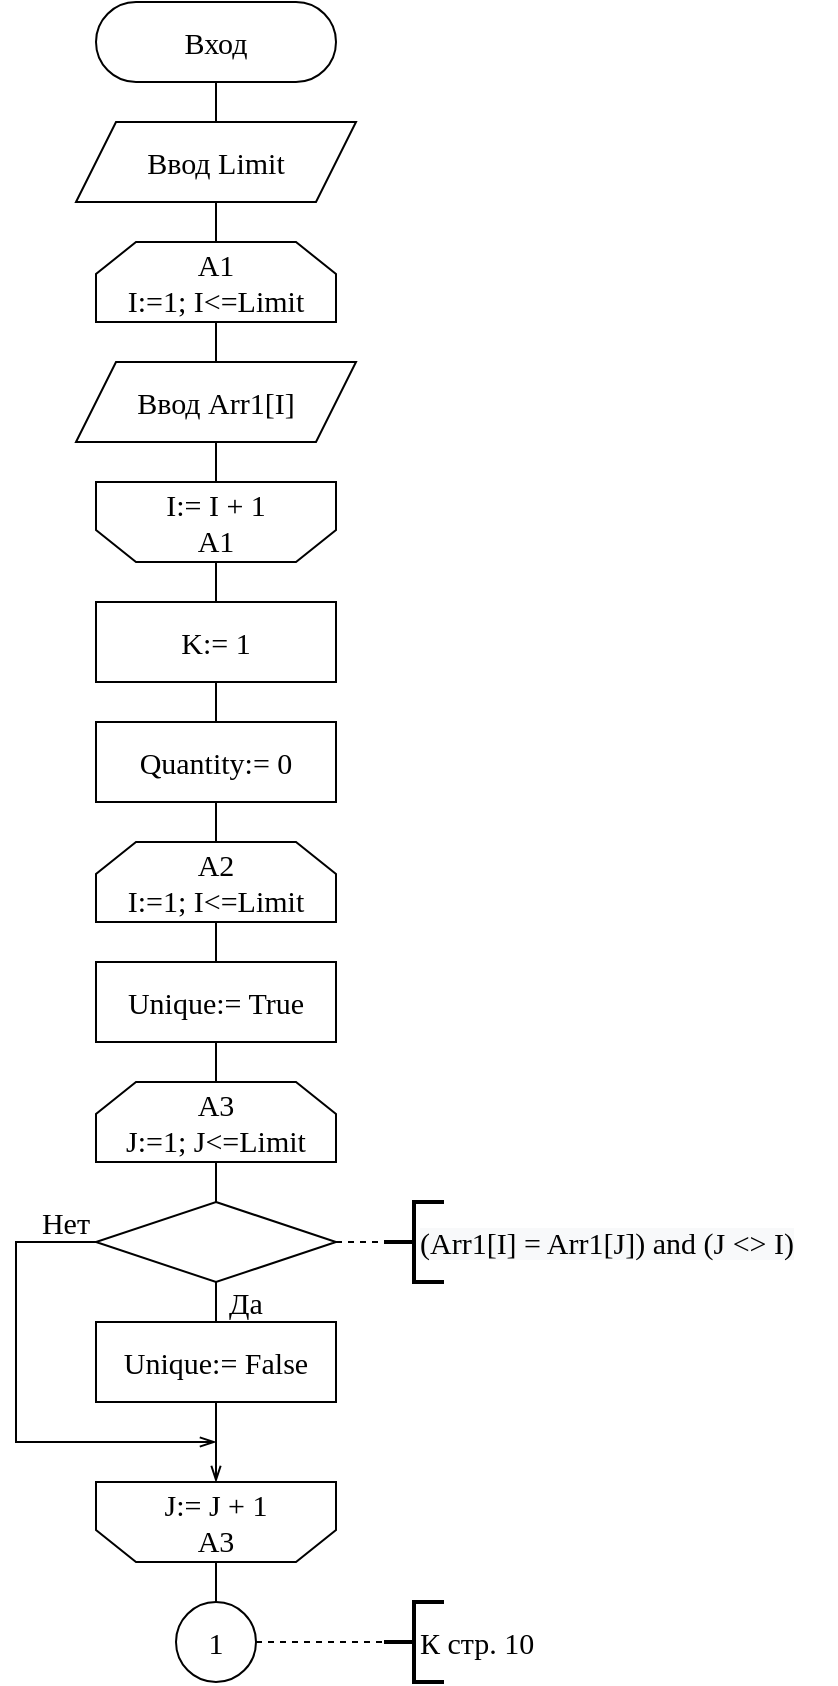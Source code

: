 <mxfile version="15.4.0" type="device" pages="2"><diagram id="NPvSdvlaTlUcpykFG2JV" name="Страница 1"><mxGraphModel dx="1038" dy="616" grid="1" gridSize="10" guides="1" tooltips="1" connect="1" arrows="1" fold="1" page="1" pageScale="1" pageWidth="827" pageHeight="1169" math="0" shadow="0"><root><mxCell id="0"/><mxCell id="1" parent="0"/><mxCell id="eSQEqvXdo19d0b-6OuBX-1" value="Вход" style="rounded=1;whiteSpace=wrap;html=1;arcSize=50;fontSize=15;fontFamily=Times New Roman;" parent="1" vertex="1"><mxGeometry x="240" y="40" width="120" height="40" as="geometry"/></mxCell><mxCell id="eSQEqvXdo19d0b-6OuBX-2" value="Ввод&amp;nbsp;Limit" style="shape=parallelogram;perimeter=parallelogramPerimeter;whiteSpace=wrap;html=1;fixedSize=1;fontSize=15;fontFamily=Times New Roman;" parent="1" vertex="1"><mxGeometry x="230" y="100" width="140" height="40" as="geometry"/></mxCell><mxCell id="eSQEqvXdo19d0b-6OuBX-3" value="Ввод&amp;nbsp;Arr1[I]" style="shape=parallelogram;perimeter=parallelogramPerimeter;whiteSpace=wrap;html=1;fixedSize=1;fontSize=15;fontFamily=Times New Roman;" parent="1" vertex="1"><mxGeometry x="230" y="220" width="140" height="40" as="geometry"/></mxCell><mxCell id="eSQEqvXdo19d0b-6OuBX-4" value="А1&lt;br style=&quot;font-size: 15px;&quot;&gt;I:=1; I&amp;lt;=Limit" style="shape=loopLimit;whiteSpace=wrap;html=1;fontSize=15;fontFamily=Times New Roman;" parent="1" vertex="1"><mxGeometry x="240" y="160" width="120" height="40" as="geometry"/></mxCell><mxCell id="eSQEqvXdo19d0b-6OuBX-5" value="I:= I + 1&lt;br style=&quot;font-size: 15px;&quot;&gt;A1" style="shape=loopLimit;whiteSpace=wrap;html=1;direction=west;fontSize=15;fontFamily=Times New Roman;" parent="1" vertex="1"><mxGeometry x="240" y="280" width="120" height="40" as="geometry"/></mxCell><mxCell id="eSQEqvXdo19d0b-6OuBX-6" value="" style="endArrow=none;html=1;rounded=0;exitX=0.5;exitY=1;exitDx=0;exitDy=0;entryX=0.5;entryY=1;entryDx=0;entryDy=0;fontSize=15;fontFamily=Times New Roman;" parent="1" source="eSQEqvXdo19d0b-6OuBX-5" target="eSQEqvXdo19d0b-6OuBX-3" edge="1"><mxGeometry width="50" height="50" relative="1" as="geometry"><mxPoint x="330" y="340" as="sourcePoint"/><mxPoint x="380" y="290" as="targetPoint"/></mxGeometry></mxCell><mxCell id="eSQEqvXdo19d0b-6OuBX-7" value="" style="endArrow=none;html=1;rounded=0;exitX=0.5;exitY=0;exitDx=0;exitDy=0;entryX=0.5;entryY=1;entryDx=0;entryDy=0;fontSize=15;fontFamily=Times New Roman;" parent="1" source="eSQEqvXdo19d0b-6OuBX-3" target="eSQEqvXdo19d0b-6OuBX-4" edge="1"><mxGeometry width="50" height="50" relative="1" as="geometry"><mxPoint x="330" y="340" as="sourcePoint"/><mxPoint x="380" y="290" as="targetPoint"/></mxGeometry></mxCell><mxCell id="eSQEqvXdo19d0b-6OuBX-8" value="" style="endArrow=none;html=1;rounded=0;exitX=0.5;exitY=0;exitDx=0;exitDy=0;entryX=0.5;entryY=1;entryDx=0;entryDy=0;fontSize=15;fontFamily=Times New Roman;" parent="1" source="eSQEqvXdo19d0b-6OuBX-4" target="eSQEqvXdo19d0b-6OuBX-2" edge="1"><mxGeometry width="50" height="50" relative="1" as="geometry"><mxPoint x="330" y="230" as="sourcePoint"/><mxPoint x="380" y="180" as="targetPoint"/></mxGeometry></mxCell><mxCell id="eSQEqvXdo19d0b-6OuBX-9" value="" style="endArrow=none;html=1;rounded=0;exitX=0.5;exitY=0;exitDx=0;exitDy=0;entryX=0.5;entryY=1;entryDx=0;entryDy=0;fontSize=15;fontFamily=Times New Roman;" parent="1" source="eSQEqvXdo19d0b-6OuBX-2" target="eSQEqvXdo19d0b-6OuBX-1" edge="1"><mxGeometry width="50" height="50" relative="1" as="geometry"><mxPoint x="330" y="120" as="sourcePoint"/><mxPoint x="380" y="70" as="targetPoint"/></mxGeometry></mxCell><mxCell id="eSQEqvXdo19d0b-6OuBX-10" value="K:= 1" style="rounded=0;whiteSpace=wrap;html=1;fontSize=15;fontFamily=Times New Roman;" parent="1" vertex="1"><mxGeometry x="240" y="340" width="120" height="40" as="geometry"/></mxCell><mxCell id="eSQEqvXdo19d0b-6OuBX-11" value="Quantity:= 0" style="rounded=0;whiteSpace=wrap;html=1;fontSize=15;fontFamily=Times New Roman;" parent="1" vertex="1"><mxGeometry x="240" y="400" width="120" height="40" as="geometry"/></mxCell><mxCell id="eSQEqvXdo19d0b-6OuBX-12" value="" style="endArrow=none;html=1;rounded=0;exitX=0.5;exitY=0;exitDx=0;exitDy=0;entryX=0.5;entryY=0;entryDx=0;entryDy=0;fontSize=15;fontFamily=Times New Roman;" parent="1" source="eSQEqvXdo19d0b-6OuBX-5" target="eSQEqvXdo19d0b-6OuBX-10" edge="1"><mxGeometry width="50" height="50" relative="1" as="geometry"><mxPoint x="320" y="500" as="sourcePoint"/><mxPoint x="370" y="450" as="targetPoint"/></mxGeometry></mxCell><mxCell id="eSQEqvXdo19d0b-6OuBX-13" value="" style="endArrow=none;html=1;rounded=0;exitX=0.5;exitY=1;exitDx=0;exitDy=0;entryX=0.5;entryY=0;entryDx=0;entryDy=0;fontSize=15;fontFamily=Times New Roman;" parent="1" source="eSQEqvXdo19d0b-6OuBX-10" target="eSQEqvXdo19d0b-6OuBX-11" edge="1"><mxGeometry width="50" height="50" relative="1" as="geometry"><mxPoint x="320" y="500" as="sourcePoint"/><mxPoint x="370" y="450" as="targetPoint"/></mxGeometry></mxCell><mxCell id="eSQEqvXdo19d0b-6OuBX-14" value="А2&lt;br style=&quot;font-size: 15px;&quot;&gt;I:=1; I&amp;lt;=Limit" style="shape=loopLimit;whiteSpace=wrap;html=1;fontSize=15;fontFamily=Times New Roman;" parent="1" vertex="1"><mxGeometry x="240" y="460" width="120" height="40" as="geometry"/></mxCell><mxCell id="eSQEqvXdo19d0b-6OuBX-15" value="Unique:= True" style="rounded=0;whiteSpace=wrap;html=1;fontSize=15;fontFamily=Times New Roman;" parent="1" vertex="1"><mxGeometry x="240" y="520" width="120" height="40" as="geometry"/></mxCell><mxCell id="eSQEqvXdo19d0b-6OuBX-16" value="" style="endArrow=none;html=1;rounded=0;exitX=0.5;exitY=1;exitDx=0;exitDy=0;entryX=0.5;entryY=0;entryDx=0;entryDy=0;fontSize=15;fontFamily=Times New Roman;" parent="1" source="eSQEqvXdo19d0b-6OuBX-14" target="eSQEqvXdo19d0b-6OuBX-15" edge="1"><mxGeometry width="50" height="50" relative="1" as="geometry"><mxPoint x="320" y="710" as="sourcePoint"/><mxPoint x="370" y="660" as="targetPoint"/></mxGeometry></mxCell><mxCell id="eSQEqvXdo19d0b-6OuBX-17" value="" style="endArrow=none;html=1;rounded=0;exitX=0.5;exitY=1;exitDx=0;exitDy=0;entryX=0.5;entryY=0;entryDx=0;entryDy=0;fontSize=15;fontFamily=Times New Roman;" parent="1" source="eSQEqvXdo19d0b-6OuBX-11" target="eSQEqvXdo19d0b-6OuBX-14" edge="1"><mxGeometry width="50" height="50" relative="1" as="geometry"><mxPoint x="320" y="710" as="sourcePoint"/><mxPoint x="370" y="660" as="targetPoint"/></mxGeometry></mxCell><mxCell id="eSQEqvXdo19d0b-6OuBX-18" value="А3&lt;br style=&quot;font-size: 15px;&quot;&gt;J:=1; J&amp;lt;=Limit" style="shape=loopLimit;whiteSpace=wrap;html=1;fontSize=15;fontFamily=Times New Roman;" parent="1" vertex="1"><mxGeometry x="240" y="580" width="120" height="40" as="geometry"/></mxCell><mxCell id="eSQEqvXdo19d0b-6OuBX-19" value="" style="endArrow=none;html=1;rounded=0;exitX=0.5;exitY=1;exitDx=0;exitDy=0;entryX=0.5;entryY=0;entryDx=0;entryDy=0;fontSize=15;fontFamily=Times New Roman;" parent="1" source="eSQEqvXdo19d0b-6OuBX-15" target="eSQEqvXdo19d0b-6OuBX-18" edge="1"><mxGeometry width="50" height="50" relative="1" as="geometry"><mxPoint x="290" y="860" as="sourcePoint"/><mxPoint x="340" y="810" as="targetPoint"/></mxGeometry></mxCell><mxCell id="eSQEqvXdo19d0b-6OuBX-20" value="" style="rhombus;whiteSpace=wrap;html=1;fontSize=15;fontFamily=Times New Roman;" parent="1" vertex="1"><mxGeometry x="240" y="640" width="120" height="40" as="geometry"/></mxCell><mxCell id="eSQEqvXdo19d0b-6OuBX-21" value="" style="endArrow=none;html=1;rounded=0;exitX=0.5;exitY=0;exitDx=0;exitDy=0;entryX=0.5;entryY=1;entryDx=0;entryDy=0;fontSize=15;fontFamily=Times New Roman;" parent="1" source="eSQEqvXdo19d0b-6OuBX-20" target="eSQEqvXdo19d0b-6OuBX-18" edge="1"><mxGeometry width="50" height="50" relative="1" as="geometry"><mxPoint x="290" y="860" as="sourcePoint"/><mxPoint x="340" y="810" as="targetPoint"/></mxGeometry></mxCell><mxCell id="eSQEqvXdo19d0b-6OuBX-23" value="Unique:= False" style="rounded=0;whiteSpace=wrap;html=1;fontSize=15;fontFamily=Times New Roman;" parent="1" vertex="1"><mxGeometry x="240" y="700" width="120" height="40" as="geometry"/></mxCell><mxCell id="eSQEqvXdo19d0b-6OuBX-26" value="J:= J + 1&lt;br style=&quot;font-size: 15px;&quot;&gt;A3" style="shape=loopLimit;whiteSpace=wrap;html=1;direction=west;fontSize=15;fontFamily=Times New Roman;" parent="1" vertex="1"><mxGeometry x="240" y="780" width="120" height="40" as="geometry"/></mxCell><mxCell id="eSQEqvXdo19d0b-6OuBX-27" value="" style="endArrow=none;html=1;rounded=0;exitX=0.5;exitY=0;exitDx=0;exitDy=0;entryX=0.5;entryY=0;entryDx=0;entryDy=0;fontSize=15;fontFamily=Times New Roman;" parent="1" source="eSQEqvXdo19d0b-6OuBX-26" target="eSQEqvXdo19d0b-6OuBX-28" edge="1"><mxGeometry width="50" height="50" relative="1" as="geometry"><mxPoint x="320" y="1090" as="sourcePoint"/><mxPoint x="330" y="1100" as="targetPoint"/></mxGeometry></mxCell><mxCell id="eSQEqvXdo19d0b-6OuBX-28" value="1" style="ellipse;whiteSpace=wrap;html=1;aspect=fixed;fontSize=15;fontFamily=Times New Roman;" parent="1" vertex="1"><mxGeometry x="280" y="840" width="40" height="40" as="geometry"/></mxCell><mxCell id="eSQEqvXdo19d0b-6OuBX-57" value="&lt;span style=&quot;color: rgb(0, 0, 0); font-size: 15px; font-style: normal; font-weight: 400; letter-spacing: normal; text-indent: 0px; text-transform: none; word-spacing: 0px; background-color: rgb(248, 249, 250);&quot;&gt;(Arr1[I] = Arr1[J])&amp;nbsp;&lt;/span&gt;&lt;span style=&quot;color: rgb(0, 0, 0); font-size: 15px; font-style: normal; font-weight: 400; letter-spacing: normal; text-indent: 0px; text-transform: none; word-spacing: 0px; background-color: rgb(248, 249, 250);&quot;&gt;and (J &amp;lt;&amp;gt; I)&lt;/span&gt;" style="text;whiteSpace=wrap;html=1;fontSize=15;fontFamily=Times New Roman;align=left;verticalAlign=middle;" parent="1" vertex="1"><mxGeometry x="400" y="640" width="210" height="40" as="geometry"/></mxCell><mxCell id="IlGO5t-xbvyNO4Ftdzif-8" value="Нет" style="text;html=1;strokeColor=none;fillColor=none;align=center;verticalAlign=middle;whiteSpace=wrap;rounded=0;fontFamily=Times New Roman;fontSize=15;" parent="1" vertex="1"><mxGeometry x="210" y="640" width="30" height="20" as="geometry"/></mxCell><mxCell id="IlGO5t-xbvyNO4Ftdzif-9" value="Да" style="text;html=1;strokeColor=none;fillColor=none;align=center;verticalAlign=middle;whiteSpace=wrap;rounded=0;fontFamily=Times New Roman;fontSize=15;" parent="1" vertex="1"><mxGeometry x="300" y="680" width="30" height="20" as="geometry"/></mxCell><mxCell id="UhPPQ3aTRmRJ6RswnGuE-1" value="" style="endArrow=openThin;html=1;fontFamily=Times New Roman;fontSize=15;endFill=0;exitX=0;exitY=0.5;exitDx=0;exitDy=0;rounded=0;" parent="1" source="eSQEqvXdo19d0b-6OuBX-20" edge="1"><mxGeometry width="50" height="50" relative="1" as="geometry"><mxPoint x="350" y="880" as="sourcePoint"/><mxPoint x="300" y="760" as="targetPoint"/><Array as="points"><mxPoint x="200" y="660"/><mxPoint x="200" y="760"/></Array></mxGeometry></mxCell><mxCell id="UhPPQ3aTRmRJ6RswnGuE-3" value="" style="endArrow=openThin;html=1;fontFamily=Times New Roman;fontSize=15;endFill=0;exitX=0.5;exitY=1;exitDx=0;exitDy=0;rounded=0;entryX=0.5;entryY=1;entryDx=0;entryDy=0;" parent="1" source="eSQEqvXdo19d0b-6OuBX-23" target="eSQEqvXdo19d0b-6OuBX-26" edge="1"><mxGeometry width="50" height="50" relative="1" as="geometry"><mxPoint x="280" y="900" as="sourcePoint"/><mxPoint x="400" y="900" as="targetPoint"/><Array as="points"/></mxGeometry></mxCell><mxCell id="utx52DiMT_W1EHrcRXIH-1" value="" style="strokeWidth=2;html=1;shape=mxgraph.flowchart.annotation_2;align=left;fontSize=15;rounded=0;fillColor=none;fontFamily=Times New Roman;" parent="1" vertex="1"><mxGeometry x="384" y="640" width="30" height="40" as="geometry"/></mxCell><mxCell id="utx52DiMT_W1EHrcRXIH-2" value="" style="endArrow=none;dashed=1;html=1;fontSize=15;entryX=0;entryY=0.5;entryPerimeter=0;rounded=0;fontFamily=Times New Roman;edgeStyle=orthogonalEdgeStyle;exitX=1;exitY=0.5;exitDx=0;exitDy=0;" parent="1" source="eSQEqvXdo19d0b-6OuBX-20" target="utx52DiMT_W1EHrcRXIH-1" edge="1"><mxGeometry width="50" height="50" relative="1" as="geometry"><mxPoint x="360" y="860" as="sourcePoint"/><mxPoint x="343.5" y="850" as="targetPoint"/></mxGeometry></mxCell><mxCell id="_N8PnT_J8POKh44PraYe-1" value="" style="strokeWidth=2;html=1;shape=mxgraph.flowchart.annotation_2;align=left;fontSize=15;rounded=0;fillColor=none;fontFamily=Times New Roman;" parent="1" vertex="1"><mxGeometry x="384" y="840" width="30" height="40" as="geometry"/></mxCell><mxCell id="_N8PnT_J8POKh44PraYe-2" value="" style="endArrow=none;dashed=1;html=1;fontSize=15;entryX=0;entryY=0.5;entryPerimeter=0;rounded=0;edgeStyle=orthogonalEdgeStyle;exitX=1;exitY=0.5;exitDx=0;exitDy=0;fontFamily=Times New Roman;" parent="1" source="eSQEqvXdo19d0b-6OuBX-28" target="_N8PnT_J8POKh44PraYe-1" edge="1"><mxGeometry width="50" height="50" relative="1" as="geometry"><mxPoint x="320" y="1100" as="sourcePoint"/><mxPoint x="303.5" y="1090" as="targetPoint"/></mxGeometry></mxCell><mxCell id="_N8PnT_J8POKh44PraYe-3" value="К стр. 10" style="text;whiteSpace=wrap;html=1;fontSize=15;fontFamily=Times New Roman;align=left;verticalAlign=middle;" parent="1" vertex="1"><mxGeometry x="400" y="840" width="70" height="40" as="geometry"/></mxCell><mxCell id="_N8PnT_J8POKh44PraYe-4" value="" style="endArrow=none;html=1;rounded=0;edgeStyle=orthogonalEdgeStyle;entryX=0.5;entryY=1;entryDx=0;entryDy=0;exitX=0.5;exitY=0;exitDx=0;exitDy=0;fontSize=15;fontFamily=Times New Roman;" parent="1" source="eSQEqvXdo19d0b-6OuBX-23" target="eSQEqvXdo19d0b-6OuBX-20" edge="1"><mxGeometry width="50" height="50" relative="1" as="geometry"><mxPoint x="310" y="750" as="sourcePoint"/><mxPoint x="310" y="710" as="targetPoint"/></mxGeometry></mxCell></root></mxGraphModel></diagram><diagram id="vp33wfL9s7LxsIgBMumg" name="Страница 2"><mxGraphModel dx="1038" dy="616" grid="1" gridSize="10" guides="1" tooltips="1" connect="1" arrows="1" fold="1" page="1" pageScale="1" pageWidth="827" pageHeight="1169" math="0" shadow="0"><root><mxCell id="GTrKHpL5mWaUB-Ub4DGC-0"/><mxCell id="GTrKHpL5mWaUB-Ub4DGC-1" parent="GTrKHpL5mWaUB-Ub4DGC-0"/><mxCell id="GTrKHpL5mWaUB-Ub4DGC-2" value="1" style="ellipse;whiteSpace=wrap;html=1;aspect=fixed;fontSize=15;fontFamily=Times New Roman;strokeWidth=1;" vertex="1" parent="GTrKHpL5mWaUB-Ub4DGC-1"><mxGeometry x="480" y="60" width="40" height="40" as="geometry"/></mxCell><mxCell id="GTrKHpL5mWaUB-Ub4DGC-3" value="" style="endArrow=none;html=1;rounded=0;entryX=0.5;entryY=1;entryDx=0;entryDy=0;fontSize=15;fontFamily=Times New Roman;strokeWidth=1;" edge="1" parent="GTrKHpL5mWaUB-Ub4DGC-1" target="GTrKHpL5mWaUB-Ub4DGC-2"><mxGeometry width="50" height="50" relative="1" as="geometry"><mxPoint x="500" y="120" as="sourcePoint"/><mxPoint x="470" y="80" as="targetPoint"/></mxGeometry></mxCell><mxCell id="GTrKHpL5mWaUB-Ub4DGC-4" value="Unique" style="rhombus;whiteSpace=wrap;html=1;fontSize=15;fontFamily=Times New Roman;strokeWidth=1;" vertex="1" parent="GTrKHpL5mWaUB-Ub4DGC-1"><mxGeometry x="440" y="120" width="120" height="40" as="geometry"/></mxCell><mxCell id="GTrKHpL5mWaUB-Ub4DGC-5" value="Arr2[K]:= Arr1[I]" style="rounded=0;whiteSpace=wrap;html=1;fontSize=15;fontFamily=Times New Roman;strokeWidth=1;" vertex="1" parent="GTrKHpL5mWaUB-Ub4DGC-1"><mxGeometry x="440" y="180" width="120" height="40" as="geometry"/></mxCell><mxCell id="GTrKHpL5mWaUB-Ub4DGC-6" value="Quantity:= Quantity + 1" style="rounded=0;whiteSpace=wrap;html=1;fontSize=15;fontFamily=Times New Roman;strokeWidth=1;" vertex="1" parent="GTrKHpL5mWaUB-Ub4DGC-1"><mxGeometry x="440" y="300" width="120" height="40" as="geometry"/></mxCell><mxCell id="GTrKHpL5mWaUB-Ub4DGC-7" value="K:= K + 1" style="rounded=0;whiteSpace=wrap;html=1;fontSize=15;fontFamily=Times New Roman;strokeWidth=1;" vertex="1" parent="GTrKHpL5mWaUB-Ub4DGC-1"><mxGeometry x="440" y="360" width="120" height="40" as="geometry"/></mxCell><mxCell id="GTrKHpL5mWaUB-Ub4DGC-8" value="Вывод&amp;nbsp;Arr2[K]" style="shape=parallelogram;perimeter=parallelogramPerimeter;whiteSpace=wrap;html=1;fixedSize=1;fontSize=15;fontFamily=Times New Roman;strokeWidth=1;" vertex="1" parent="GTrKHpL5mWaUB-Ub4DGC-1"><mxGeometry x="430" y="240" width="140" height="40" as="geometry"/></mxCell><mxCell id="GTrKHpL5mWaUB-Ub4DGC-9" value="" style="endArrow=none;html=1;rounded=0;entryX=0.5;entryY=1;entryDx=0;entryDy=0;exitX=0.5;exitY=0;exitDx=0;exitDy=0;fontSize=15;fontFamily=Times New Roman;strokeWidth=1;" edge="1" parent="GTrKHpL5mWaUB-Ub4DGC-1" source="GTrKHpL5mWaUB-Ub4DGC-5" target="GTrKHpL5mWaUB-Ub4DGC-4"><mxGeometry width="50" height="50" relative="1" as="geometry"><mxPoint x="530" y="310" as="sourcePoint"/><mxPoint x="580" y="260" as="targetPoint"/></mxGeometry></mxCell><mxCell id="GTrKHpL5mWaUB-Ub4DGC-10" value="" style="endArrow=none;html=1;rounded=0;entryX=0.5;entryY=1;entryDx=0;entryDy=0;exitX=0.5;exitY=0;exitDx=0;exitDy=0;fontSize=15;fontFamily=Times New Roman;strokeWidth=1;" edge="1" parent="GTrKHpL5mWaUB-Ub4DGC-1" source="GTrKHpL5mWaUB-Ub4DGC-8" target="GTrKHpL5mWaUB-Ub4DGC-5"><mxGeometry width="50" height="50" relative="1" as="geometry"><mxPoint x="530" y="310" as="sourcePoint"/><mxPoint x="580" y="260" as="targetPoint"/></mxGeometry></mxCell><mxCell id="GTrKHpL5mWaUB-Ub4DGC-11" value="" style="endArrow=none;html=1;rounded=0;exitX=0.5;exitY=0;exitDx=0;exitDy=0;entryX=0.5;entryY=1;entryDx=0;entryDy=0;fontSize=15;fontFamily=Times New Roman;strokeWidth=1;" edge="1" parent="GTrKHpL5mWaUB-Ub4DGC-1" source="GTrKHpL5mWaUB-Ub4DGC-6" target="GTrKHpL5mWaUB-Ub4DGC-8"><mxGeometry width="50" height="50" relative="1" as="geometry"><mxPoint x="530" y="310" as="sourcePoint"/><mxPoint x="580" y="260" as="targetPoint"/></mxGeometry></mxCell><mxCell id="GTrKHpL5mWaUB-Ub4DGC-12" value="" style="endArrow=none;html=1;rounded=0;entryX=0.5;entryY=1;entryDx=0;entryDy=0;exitX=0.5;exitY=0;exitDx=0;exitDy=0;fontSize=15;fontFamily=Times New Roman;strokeWidth=1;" edge="1" parent="GTrKHpL5mWaUB-Ub4DGC-1" source="GTrKHpL5mWaUB-Ub4DGC-7" target="GTrKHpL5mWaUB-Ub4DGC-6"><mxGeometry width="50" height="50" relative="1" as="geometry"><mxPoint x="530" y="470" as="sourcePoint"/><mxPoint x="580" y="420" as="targetPoint"/></mxGeometry></mxCell><mxCell id="GTrKHpL5mWaUB-Ub4DGC-13" value="I:= I + 1&lt;br style=&quot;font-size: 15px;&quot;&gt;A2" style="shape=loopLimit;whiteSpace=wrap;html=1;direction=west;fontSize=15;fontFamily=Times New Roman;strokeWidth=1;" vertex="1" parent="GTrKHpL5mWaUB-Ub4DGC-1"><mxGeometry x="440" y="440" width="120" height="40" as="geometry"/></mxCell><mxCell id="GTrKHpL5mWaUB-Ub4DGC-14" value="" style="endArrow=none;html=1;rounded=0;entryX=0.5;entryY=0;entryDx=0;entryDy=0;fontSize=15;fontFamily=Times New Roman;strokeWidth=1;" edge="1" parent="GTrKHpL5mWaUB-Ub4DGC-1" target="GTrKHpL5mWaUB-Ub4DGC-13"><mxGeometry width="50" height="50" relative="1" as="geometry"><mxPoint x="500" y="600" as="sourcePoint"/><mxPoint x="580" y="600" as="targetPoint"/></mxGeometry></mxCell><mxCell id="GTrKHpL5mWaUB-Ub4DGC-15" value="Quantity&amp;gt;0" style="rhombus;whiteSpace=wrap;html=1;fontSize=15;fontFamily=Times New Roman;strokeWidth=1;" vertex="1" parent="GTrKHpL5mWaUB-Ub4DGC-1"><mxGeometry x="440" y="500" width="120" height="40" as="geometry"/></mxCell><mxCell id="GTrKHpL5mWaUB-Ub4DGC-16" value="" style="endArrow=none;html=1;rounded=0;entryX=0.5;entryY=1;entryDx=0;entryDy=0;exitX=0.5;exitY=0;exitDx=0;exitDy=0;fontSize=15;fontFamily=Times New Roman;strokeWidth=1;" edge="1" parent="GTrKHpL5mWaUB-Ub4DGC-1" source="GTrKHpL5mWaUB-Ub4DGC-17" target="GTrKHpL5mWaUB-Ub4DGC-15"><mxGeometry width="50" height="50" relative="1" as="geometry"><mxPoint x="480" y="670" as="sourcePoint"/><mxPoint x="580" y="600" as="targetPoint"/></mxGeometry></mxCell><mxCell id="GTrKHpL5mWaUB-Ub4DGC-17" value="Вывод Quantity&amp;nbsp;" style="shape=parallelogram;perimeter=parallelogramPerimeter;whiteSpace=wrap;html=1;fixedSize=1;fontSize=15;fontFamily=Times New Roman;strokeWidth=1;" vertex="1" parent="GTrKHpL5mWaUB-Ub4DGC-1"><mxGeometry x="430" y="564" width="140" height="40" as="geometry"/></mxCell><mxCell id="GTrKHpL5mWaUB-Ub4DGC-18" value="Выход" style="rounded=1;whiteSpace=wrap;html=1;arcSize=50;fontSize=15;fontFamily=Times New Roman;strokeWidth=1;" vertex="1" parent="GTrKHpL5mWaUB-Ub4DGC-1"><mxGeometry x="440" y="640" width="120" height="40" as="geometry"/></mxCell><mxCell id="GTrKHpL5mWaUB-Ub4DGC-19" value="Да" style="text;html=1;strokeColor=none;fillColor=none;align=center;verticalAlign=middle;whiteSpace=wrap;rounded=0;fontFamily=Times New Roman;fontSize=15;strokeWidth=1;" vertex="1" parent="GTrKHpL5mWaUB-Ub4DGC-1"><mxGeometry x="500" y="160" width="30" height="20" as="geometry"/></mxCell><mxCell id="GTrKHpL5mWaUB-Ub4DGC-20" value="Нет" style="text;html=1;strokeColor=none;fillColor=none;align=center;verticalAlign=middle;whiteSpace=wrap;rounded=0;fontFamily=Times New Roman;fontSize=15;strokeWidth=1;" vertex="1" parent="GTrKHpL5mWaUB-Ub4DGC-1"><mxGeometry x="560" y="120" width="30" height="20" as="geometry"/></mxCell><mxCell id="GTrKHpL5mWaUB-Ub4DGC-21" value="Да" style="text;html=1;strokeColor=none;fillColor=none;align=center;verticalAlign=middle;whiteSpace=wrap;rounded=0;fontFamily=Times New Roman;fontSize=15;strokeWidth=1;" vertex="1" parent="GTrKHpL5mWaUB-Ub4DGC-1"><mxGeometry x="500" y="540" width="30" height="20" as="geometry"/></mxCell><mxCell id="GTrKHpL5mWaUB-Ub4DGC-22" value="Нет" style="text;html=1;strokeColor=none;fillColor=none;align=center;verticalAlign=middle;whiteSpace=wrap;rounded=0;fontFamily=Times New Roman;fontSize=15;strokeWidth=1;" vertex="1" parent="GTrKHpL5mWaUB-Ub4DGC-1"><mxGeometry x="560" y="500" width="30" height="20" as="geometry"/></mxCell><mxCell id="GTrKHpL5mWaUB-Ub4DGC-23" value="" style="endArrow=openThin;html=1;fontFamily=Times New Roman;fontSize=15;endFill=0;exitX=1;exitY=0.5;exitDx=0;exitDy=0;rounded=0;strokeWidth=1;" edge="1" parent="GTrKHpL5mWaUB-Ub4DGC-1" source="GTrKHpL5mWaUB-Ub4DGC-4"><mxGeometry width="50" height="50" relative="1" as="geometry"><mxPoint x="280" y="310" as="sourcePoint"/><mxPoint x="500" y="420" as="targetPoint"/><Array as="points"><mxPoint x="600" y="140"/><mxPoint x="600" y="420"/></Array></mxGeometry></mxCell><mxCell id="GTrKHpL5mWaUB-Ub4DGC-24" value="" style="endArrow=openThin;html=1;fontFamily=Times New Roman;fontSize=15;endFill=0;exitX=0.5;exitY=1;exitDx=0;exitDy=0;rounded=0;entryX=0.5;entryY=0;entryDx=0;entryDy=0;strokeWidth=1;" edge="1" parent="GTrKHpL5mWaUB-Ub4DGC-1" source="GTrKHpL5mWaUB-Ub4DGC-17" target="GTrKHpL5mWaUB-Ub4DGC-18"><mxGeometry width="50" height="50" relative="1" as="geometry"><mxPoint x="350" y="730" as="sourcePoint"/><mxPoint x="470" y="730" as="targetPoint"/><Array as="points"/></mxGeometry></mxCell><mxCell id="GTrKHpL5mWaUB-Ub4DGC-25" value="" style="endArrow=openThin;html=1;fontFamily=Times New Roman;fontSize=15;endFill=0;exitX=1;exitY=0.5;exitDx=0;exitDy=0;rounded=0;strokeWidth=1;" edge="1" parent="GTrKHpL5mWaUB-Ub4DGC-1" source="GTrKHpL5mWaUB-Ub4DGC-15"><mxGeometry width="50" height="50" relative="1" as="geometry"><mxPoint x="350" y="650" as="sourcePoint"/><mxPoint x="500" y="620" as="targetPoint"/><Array as="points"><mxPoint x="600" y="520"/><mxPoint x="600" y="620"/></Array></mxGeometry></mxCell><mxCell id="GTrKHpL5mWaUB-Ub4DGC-26" value="" style="endArrow=openThin;html=1;fontFamily=Times New Roman;fontSize=15;endFill=0;exitX=0.5;exitY=1;exitDx=0;exitDy=0;rounded=0;entryX=0.5;entryY=1;entryDx=0;entryDy=0;strokeWidth=1;" edge="1" parent="GTrKHpL5mWaUB-Ub4DGC-1" source="GTrKHpL5mWaUB-Ub4DGC-7" target="GTrKHpL5mWaUB-Ub4DGC-13"><mxGeometry width="50" height="50" relative="1" as="geometry"><mxPoint x="350" y="520" as="sourcePoint"/><mxPoint x="470" y="520" as="targetPoint"/><Array as="points"/></mxGeometry></mxCell><mxCell id="GTrKHpL5mWaUB-Ub4DGC-27" value="" style="strokeWidth=2;html=1;shape=mxgraph.flowchart.annotation_2;align=left;fontSize=15;flipH=1;rounded=0;fillColor=none;fontFamily=Times New Roman;" vertex="1" parent="GTrKHpL5mWaUB-Ub4DGC-1"><mxGeometry x="430" y="60" width="30" height="40" as="geometry"/></mxCell><mxCell id="GTrKHpL5mWaUB-Ub4DGC-28" value="" style="endArrow=none;dashed=1;html=1;fontSize=15;entryX=0;entryY=0.5;entryPerimeter=0;rounded=0;strokeWidth=1;edgeStyle=orthogonalEdgeStyle;fontFamily=Times New Roman;exitX=0;exitY=0.5;exitDx=0;exitDy=0;" edge="1" parent="GTrKHpL5mWaUB-Ub4DGC-1" source="GTrKHpL5mWaUB-Ub4DGC-2" target="GTrKHpL5mWaUB-Ub4DGC-27"><mxGeometry width="50" height="50" relative="1" as="geometry"><mxPoint x="480" y="60" as="sourcePoint"/><mxPoint x="380" y="10" as="targetPoint"/></mxGeometry></mxCell><mxCell id="GTrKHpL5mWaUB-Ub4DGC-29" value="Из стр. 9" style="text;html=1;strokeColor=none;fillColor=none;align=right;verticalAlign=middle;whiteSpace=wrap;rounded=0;fontSize=15;fontFamily=Times New Roman;" vertex="1" parent="GTrKHpL5mWaUB-Ub4DGC-1"><mxGeometry x="384" y="60" width="60" height="40" as="geometry"/></mxCell></root></mxGraphModel></diagram></mxfile>